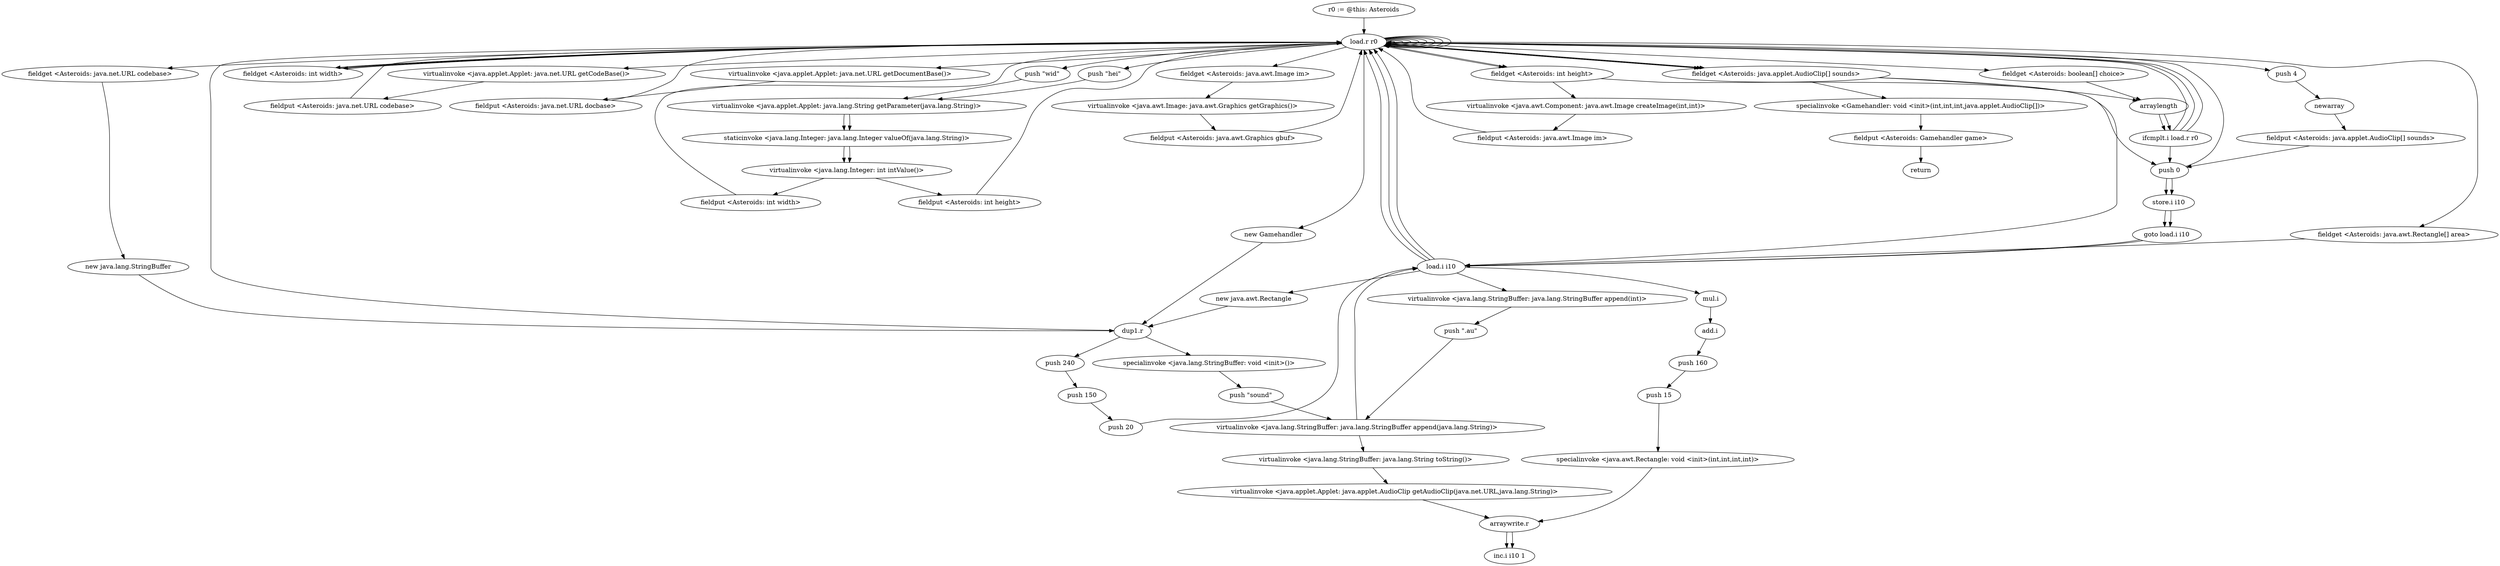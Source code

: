 digraph "" {
    "r0 := @this: Asteroids"
    "load.r r0"
    "r0 := @this: Asteroids"->"load.r r0";
    "load.r r0"->"load.r r0";
    "push \"wid\""
    "load.r r0"->"push \"wid\"";
    "virtualinvoke <java.applet.Applet: java.lang.String getParameter(java.lang.String)>"
    "push \"wid\""->"virtualinvoke <java.applet.Applet: java.lang.String getParameter(java.lang.String)>";
    "staticinvoke <java.lang.Integer: java.lang.Integer valueOf(java.lang.String)>"
    "virtualinvoke <java.applet.Applet: java.lang.String getParameter(java.lang.String)>"->"staticinvoke <java.lang.Integer: java.lang.Integer valueOf(java.lang.String)>";
    "virtualinvoke <java.lang.Integer: int intValue()>"
    "staticinvoke <java.lang.Integer: java.lang.Integer valueOf(java.lang.String)>"->"virtualinvoke <java.lang.Integer: int intValue()>";
    "fieldput <Asteroids: int width>"
    "virtualinvoke <java.lang.Integer: int intValue()>"->"fieldput <Asteroids: int width>";
    "fieldput <Asteroids: int width>"->"load.r r0";
    "load.r r0"->"load.r r0";
    "push \"hei\""
    "load.r r0"->"push \"hei\"";
    "push \"hei\""->"virtualinvoke <java.applet.Applet: java.lang.String getParameter(java.lang.String)>";
    "virtualinvoke <java.applet.Applet: java.lang.String getParameter(java.lang.String)>"->"staticinvoke <java.lang.Integer: java.lang.Integer valueOf(java.lang.String)>";
    "staticinvoke <java.lang.Integer: java.lang.Integer valueOf(java.lang.String)>"->"virtualinvoke <java.lang.Integer: int intValue()>";
    "fieldput <Asteroids: int height>"
    "virtualinvoke <java.lang.Integer: int intValue()>"->"fieldput <Asteroids: int height>";
    "fieldput <Asteroids: int height>"->"load.r r0";
    "load.r r0"->"load.r r0";
    "load.r r0"->"load.r r0";
    "fieldget <Asteroids: int width>"
    "load.r r0"->"fieldget <Asteroids: int width>";
    "fieldget <Asteroids: int width>"->"load.r r0";
    "fieldget <Asteroids: int height>"
    "load.r r0"->"fieldget <Asteroids: int height>";
    "virtualinvoke <java.awt.Component: java.awt.Image createImage(int,int)>"
    "fieldget <Asteroids: int height>"->"virtualinvoke <java.awt.Component: java.awt.Image createImage(int,int)>";
    "fieldput <Asteroids: java.awt.Image im>"
    "virtualinvoke <java.awt.Component: java.awt.Image createImage(int,int)>"->"fieldput <Asteroids: java.awt.Image im>";
    "fieldput <Asteroids: java.awt.Image im>"->"load.r r0";
    "load.r r0"->"load.r r0";
    "virtualinvoke <java.applet.Applet: java.net.URL getCodeBase()>"
    "load.r r0"->"virtualinvoke <java.applet.Applet: java.net.URL getCodeBase()>";
    "fieldput <Asteroids: java.net.URL codebase>"
    "virtualinvoke <java.applet.Applet: java.net.URL getCodeBase()>"->"fieldput <Asteroids: java.net.URL codebase>";
    "fieldput <Asteroids: java.net.URL codebase>"->"load.r r0";
    "load.r r0"->"load.r r0";
    "virtualinvoke <java.applet.Applet: java.net.URL getDocumentBase()>"
    "load.r r0"->"virtualinvoke <java.applet.Applet: java.net.URL getDocumentBase()>";
    "fieldput <Asteroids: java.net.URL docbase>"
    "virtualinvoke <java.applet.Applet: java.net.URL getDocumentBase()>"->"fieldput <Asteroids: java.net.URL docbase>";
    "fieldput <Asteroids: java.net.URL docbase>"->"load.r r0";
    "load.r r0"->"load.r r0";
    "fieldget <Asteroids: java.awt.Image im>"
    "load.r r0"->"fieldget <Asteroids: java.awt.Image im>";
    "virtualinvoke <java.awt.Image: java.awt.Graphics getGraphics()>"
    "fieldget <Asteroids: java.awt.Image im>"->"virtualinvoke <java.awt.Image: java.awt.Graphics getGraphics()>";
    "fieldput <Asteroids: java.awt.Graphics gbuf>"
    "virtualinvoke <java.awt.Image: java.awt.Graphics getGraphics()>"->"fieldput <Asteroids: java.awt.Graphics gbuf>";
    "fieldput <Asteroids: java.awt.Graphics gbuf>"->"load.r r0";
    "push 4"
    "load.r r0"->"push 4";
    "newarray"
    "push 4"->"newarray";
    "fieldput <Asteroids: java.applet.AudioClip[] sounds>"
    "newarray"->"fieldput <Asteroids: java.applet.AudioClip[] sounds>";
    "push 0"
    "fieldput <Asteroids: java.applet.AudioClip[] sounds>"->"push 0";
    "store.i i10"
    "push 0"->"store.i i10";
    "goto load.i i10"
    "store.i i10"->"goto load.i i10";
    "load.i i10"
    "goto load.i i10"->"load.i i10";
    "load.i i10"->"load.r r0";
    "fieldget <Asteroids: java.applet.AudioClip[] sounds>"
    "load.r r0"->"fieldget <Asteroids: java.applet.AudioClip[] sounds>";
    "arraylength"
    "fieldget <Asteroids: java.applet.AudioClip[] sounds>"->"arraylength";
    "ifcmplt.i load.r r0"
    "arraylength"->"ifcmplt.i load.r r0";
    "ifcmplt.i load.r r0"->"push 0";
    "push 0"->"store.i i10";
    "store.i i10"->"goto load.i i10";
    "goto load.i i10"->"load.i i10";
    "load.i i10"->"load.r r0";
    "fieldget <Asteroids: boolean[] choice>"
    "load.r r0"->"fieldget <Asteroids: boolean[] choice>";
    "fieldget <Asteroids: boolean[] choice>"->"arraylength";
    "arraylength"->"ifcmplt.i load.r r0";
    "ifcmplt.i load.r r0"->"load.r r0";
    "new Gamehandler"
    "load.r r0"->"new Gamehandler";
    "dup1.r"
    "new Gamehandler"->"dup1.r";
    "dup1.r"->"load.r r0";
    "load.r r0"->"fieldget <Asteroids: int width>";
    "fieldget <Asteroids: int width>"->"load.r r0";
    "load.r r0"->"fieldget <Asteroids: int height>";
    "fieldget <Asteroids: int height>"->"push 0";
    "push 0"->"load.r r0";
    "load.r r0"->"fieldget <Asteroids: java.applet.AudioClip[] sounds>";
    "specialinvoke <Gamehandler: void <init>(int,int,int,java.applet.AudioClip[])>"
    "fieldget <Asteroids: java.applet.AudioClip[] sounds>"->"specialinvoke <Gamehandler: void <init>(int,int,int,java.applet.AudioClip[])>";
    "fieldput <Asteroids: Gamehandler game>"
    "specialinvoke <Gamehandler: void <init>(int,int,int,java.applet.AudioClip[])>"->"fieldput <Asteroids: Gamehandler game>";
    "return"
    "fieldput <Asteroids: Gamehandler game>"->"return";
    "ifcmplt.i load.r r0"->"load.r r0";
    "fieldget <Asteroids: java.awt.Rectangle[] area>"
    "load.r r0"->"fieldget <Asteroids: java.awt.Rectangle[] area>";
    "fieldget <Asteroids: java.awt.Rectangle[] area>"->"load.i i10";
    "new java.awt.Rectangle"
    "load.i i10"->"new java.awt.Rectangle";
    "new java.awt.Rectangle"->"dup1.r";
    "push 240"
    "dup1.r"->"push 240";
    "push 150"
    "push 240"->"push 150";
    "push 20"
    "push 150"->"push 20";
    "push 20"->"load.i i10";
    "mul.i"
    "load.i i10"->"mul.i";
    "add.i"
    "mul.i"->"add.i";
    "push 160"
    "add.i"->"push 160";
    "push 15"
    "push 160"->"push 15";
    "specialinvoke <java.awt.Rectangle: void <init>(int,int,int,int)>"
    "push 15"->"specialinvoke <java.awt.Rectangle: void <init>(int,int,int,int)>";
    "arraywrite.r"
    "specialinvoke <java.awt.Rectangle: void <init>(int,int,int,int)>"->"arraywrite.r";
    "inc.i i10 1"
    "arraywrite.r"->"inc.i i10 1";
    "ifcmplt.i load.r r0"->"load.r r0";
    "load.r r0"->"fieldget <Asteroids: java.applet.AudioClip[] sounds>";
    "fieldget <Asteroids: java.applet.AudioClip[] sounds>"->"load.i i10";
    "load.i i10"->"load.r r0";
    "load.r r0"->"load.r r0";
    "fieldget <Asteroids: java.net.URL codebase>"
    "load.r r0"->"fieldget <Asteroids: java.net.URL codebase>";
    "new java.lang.StringBuffer"
    "fieldget <Asteroids: java.net.URL codebase>"->"new java.lang.StringBuffer";
    "new java.lang.StringBuffer"->"dup1.r";
    "specialinvoke <java.lang.StringBuffer: void <init>()>"
    "dup1.r"->"specialinvoke <java.lang.StringBuffer: void <init>()>";
    "push \"sound\""
    "specialinvoke <java.lang.StringBuffer: void <init>()>"->"push \"sound\"";
    "virtualinvoke <java.lang.StringBuffer: java.lang.StringBuffer append(java.lang.String)>"
    "push \"sound\""->"virtualinvoke <java.lang.StringBuffer: java.lang.StringBuffer append(java.lang.String)>";
    "virtualinvoke <java.lang.StringBuffer: java.lang.StringBuffer append(java.lang.String)>"->"load.i i10";
    "virtualinvoke <java.lang.StringBuffer: java.lang.StringBuffer append(int)>"
    "load.i i10"->"virtualinvoke <java.lang.StringBuffer: java.lang.StringBuffer append(int)>";
    "push \".au\""
    "virtualinvoke <java.lang.StringBuffer: java.lang.StringBuffer append(int)>"->"push \".au\"";
    "push \".au\""->"virtualinvoke <java.lang.StringBuffer: java.lang.StringBuffer append(java.lang.String)>";
    "virtualinvoke <java.lang.StringBuffer: java.lang.String toString()>"
    "virtualinvoke <java.lang.StringBuffer: java.lang.StringBuffer append(java.lang.String)>"->"virtualinvoke <java.lang.StringBuffer: java.lang.String toString()>";
    "virtualinvoke <java.applet.Applet: java.applet.AudioClip getAudioClip(java.net.URL,java.lang.String)>"
    "virtualinvoke <java.lang.StringBuffer: java.lang.String toString()>"->"virtualinvoke <java.applet.Applet: java.applet.AudioClip getAudioClip(java.net.URL,java.lang.String)>";
    "virtualinvoke <java.applet.Applet: java.applet.AudioClip getAudioClip(java.net.URL,java.lang.String)>"->"arraywrite.r";
    "arraywrite.r"->"inc.i i10 1";
}
